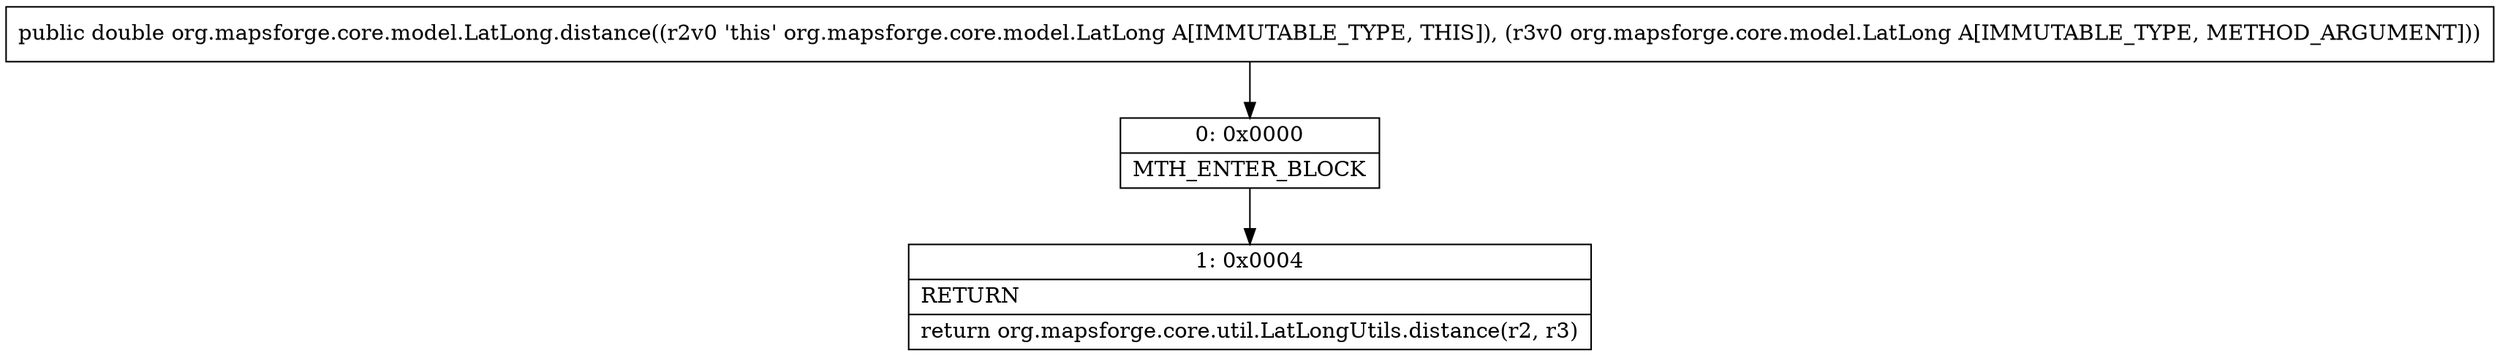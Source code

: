 digraph "CFG fororg.mapsforge.core.model.LatLong.distance(Lorg\/mapsforge\/core\/model\/LatLong;)D" {
Node_0 [shape=record,label="{0\:\ 0x0000|MTH_ENTER_BLOCK\l}"];
Node_1 [shape=record,label="{1\:\ 0x0004|RETURN\l|return org.mapsforge.core.util.LatLongUtils.distance(r2, r3)\l}"];
MethodNode[shape=record,label="{public double org.mapsforge.core.model.LatLong.distance((r2v0 'this' org.mapsforge.core.model.LatLong A[IMMUTABLE_TYPE, THIS]), (r3v0 org.mapsforge.core.model.LatLong A[IMMUTABLE_TYPE, METHOD_ARGUMENT])) }"];
MethodNode -> Node_0;
Node_0 -> Node_1;
}

